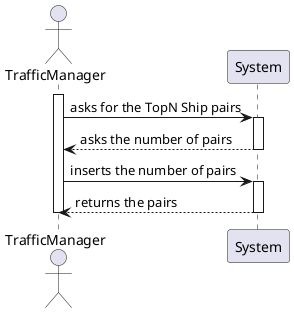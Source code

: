 @startuml
actor TrafficManager
participant System

activate TrafficManager
TrafficManager -> System: asks for the TopN Ship pairs
activate System
System --> TrafficManager: asks the number of pairs
deactivate System

TrafficManager -> System: inserts the number of pairs
activate System
System --> TrafficManager: returns the pairs
deactivate System

deactivate TrafficManager
@enduml